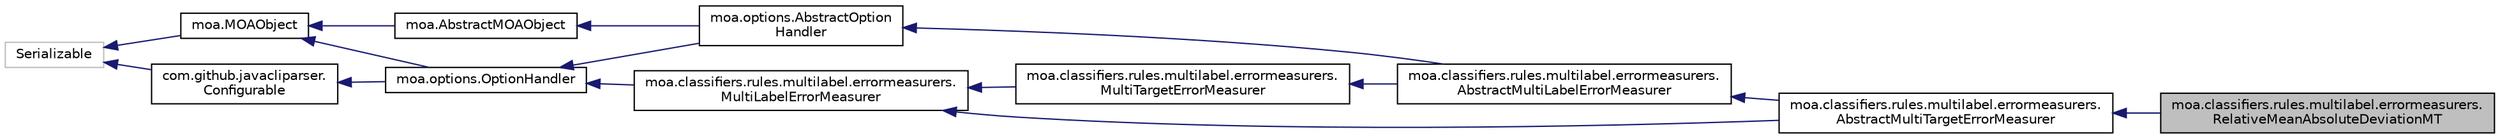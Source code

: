 digraph "moa.classifiers.rules.multilabel.errormeasurers.RelativeMeanAbsoluteDeviationMT"
{
 // LATEX_PDF_SIZE
  edge [fontname="Helvetica",fontsize="10",labelfontname="Helvetica",labelfontsize="10"];
  node [fontname="Helvetica",fontsize="10",shape=record];
  rankdir="LR";
  Node1 [label="moa.classifiers.rules.multilabel.errormeasurers.\lRelativeMeanAbsoluteDeviationMT",height=0.2,width=0.4,color="black", fillcolor="grey75", style="filled", fontcolor="black",tooltip=" "];
  Node2 -> Node1 [dir="back",color="midnightblue",fontsize="10",style="solid"];
  Node2 [label="moa.classifiers.rules.multilabel.errormeasurers.\lAbstractMultiTargetErrorMeasurer",height=0.2,width=0.4,color="black", fillcolor="white", style="filled",URL="$classmoa_1_1classifiers_1_1rules_1_1multilabel_1_1errormeasurers_1_1_abstract_multi_target_error_measurer.html",tooltip=" "];
  Node3 -> Node2 [dir="back",color="midnightblue",fontsize="10",style="solid"];
  Node3 [label="moa.classifiers.rules.multilabel.errormeasurers.\lAbstractMultiLabelErrorMeasurer",height=0.2,width=0.4,color="black", fillcolor="white", style="filled",URL="$classmoa_1_1classifiers_1_1rules_1_1multilabel_1_1errormeasurers_1_1_abstract_multi_label_error_measurer.html",tooltip=" "];
  Node4 -> Node3 [dir="back",color="midnightblue",fontsize="10",style="solid"];
  Node4 [label="moa.options.AbstractOption\lHandler",height=0.2,width=0.4,color="black", fillcolor="white", style="filled",URL="$classmoa_1_1options_1_1_abstract_option_handler.html",tooltip=" "];
  Node5 -> Node4 [dir="back",color="midnightblue",fontsize="10",style="solid"];
  Node5 [label="moa.AbstractMOAObject",height=0.2,width=0.4,color="black", fillcolor="white", style="filled",URL="$classmoa_1_1_abstract_m_o_a_object.html",tooltip=" "];
  Node6 -> Node5 [dir="back",color="midnightblue",fontsize="10",style="solid"];
  Node6 [label="moa.MOAObject",height=0.2,width=0.4,color="black", fillcolor="white", style="filled",URL="$interfacemoa_1_1_m_o_a_object.html",tooltip=" "];
  Node7 -> Node6 [dir="back",color="midnightblue",fontsize="10",style="solid"];
  Node7 [label="Serializable",height=0.2,width=0.4,color="grey75", fillcolor="white", style="filled",tooltip=" "];
  Node8 -> Node4 [dir="back",color="midnightblue",fontsize="10",style="solid"];
  Node8 [label="moa.options.OptionHandler",height=0.2,width=0.4,color="black", fillcolor="white", style="filled",URL="$interfacemoa_1_1options_1_1_option_handler.html",tooltip=" "];
  Node6 -> Node8 [dir="back",color="midnightblue",fontsize="10",style="solid"];
  Node9 -> Node8 [dir="back",color="midnightblue",fontsize="10",style="solid"];
  Node9 [label="com.github.javacliparser.\lConfigurable",height=0.2,width=0.4,color="black", fillcolor="white", style="filled",URL="$interfacecom_1_1github_1_1javacliparser_1_1_configurable.html",tooltip=" "];
  Node7 -> Node9 [dir="back",color="midnightblue",fontsize="10",style="solid"];
  Node10 -> Node3 [dir="back",color="midnightblue",fontsize="10",style="solid"];
  Node10 [label="moa.classifiers.rules.multilabel.errormeasurers.\lMultiTargetErrorMeasurer",height=0.2,width=0.4,color="black", fillcolor="white", style="filled",URL="$interfacemoa_1_1classifiers_1_1rules_1_1multilabel_1_1errormeasurers_1_1_multi_target_error_measurer.html",tooltip=" "];
  Node11 -> Node10 [dir="back",color="midnightblue",fontsize="10",style="solid"];
  Node11 [label="moa.classifiers.rules.multilabel.errormeasurers.\lMultiLabelErrorMeasurer",height=0.2,width=0.4,color="black", fillcolor="white", style="filled",URL="$interfacemoa_1_1classifiers_1_1rules_1_1multilabel_1_1errormeasurers_1_1_multi_label_error_measurer.html",tooltip=" "];
  Node8 -> Node11 [dir="back",color="midnightblue",fontsize="10",style="solid"];
  Node11 -> Node2 [dir="back",color="midnightblue",fontsize="10",style="solid"];
}
